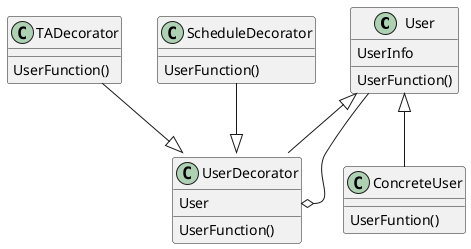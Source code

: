 @startuml Decorator

skinparam groupInhertitance 1

class User{
    UserInfo
    UserFunction()
}

class UserDecorator{
    User
    UserFunction()
}

class TADecorator{
    UserFunction()
}

class ConcreteUser{
    UserFuntion()
}

class ScheduleDecorator{
    UserFunction()

}
User <|-- UserDecorator
User <|-- ConcreteUser

TADecorator --|> UserDecorator
ScheduleDecorator --|> UserDecorator

UserDecorator::User o-- User


@enduml
